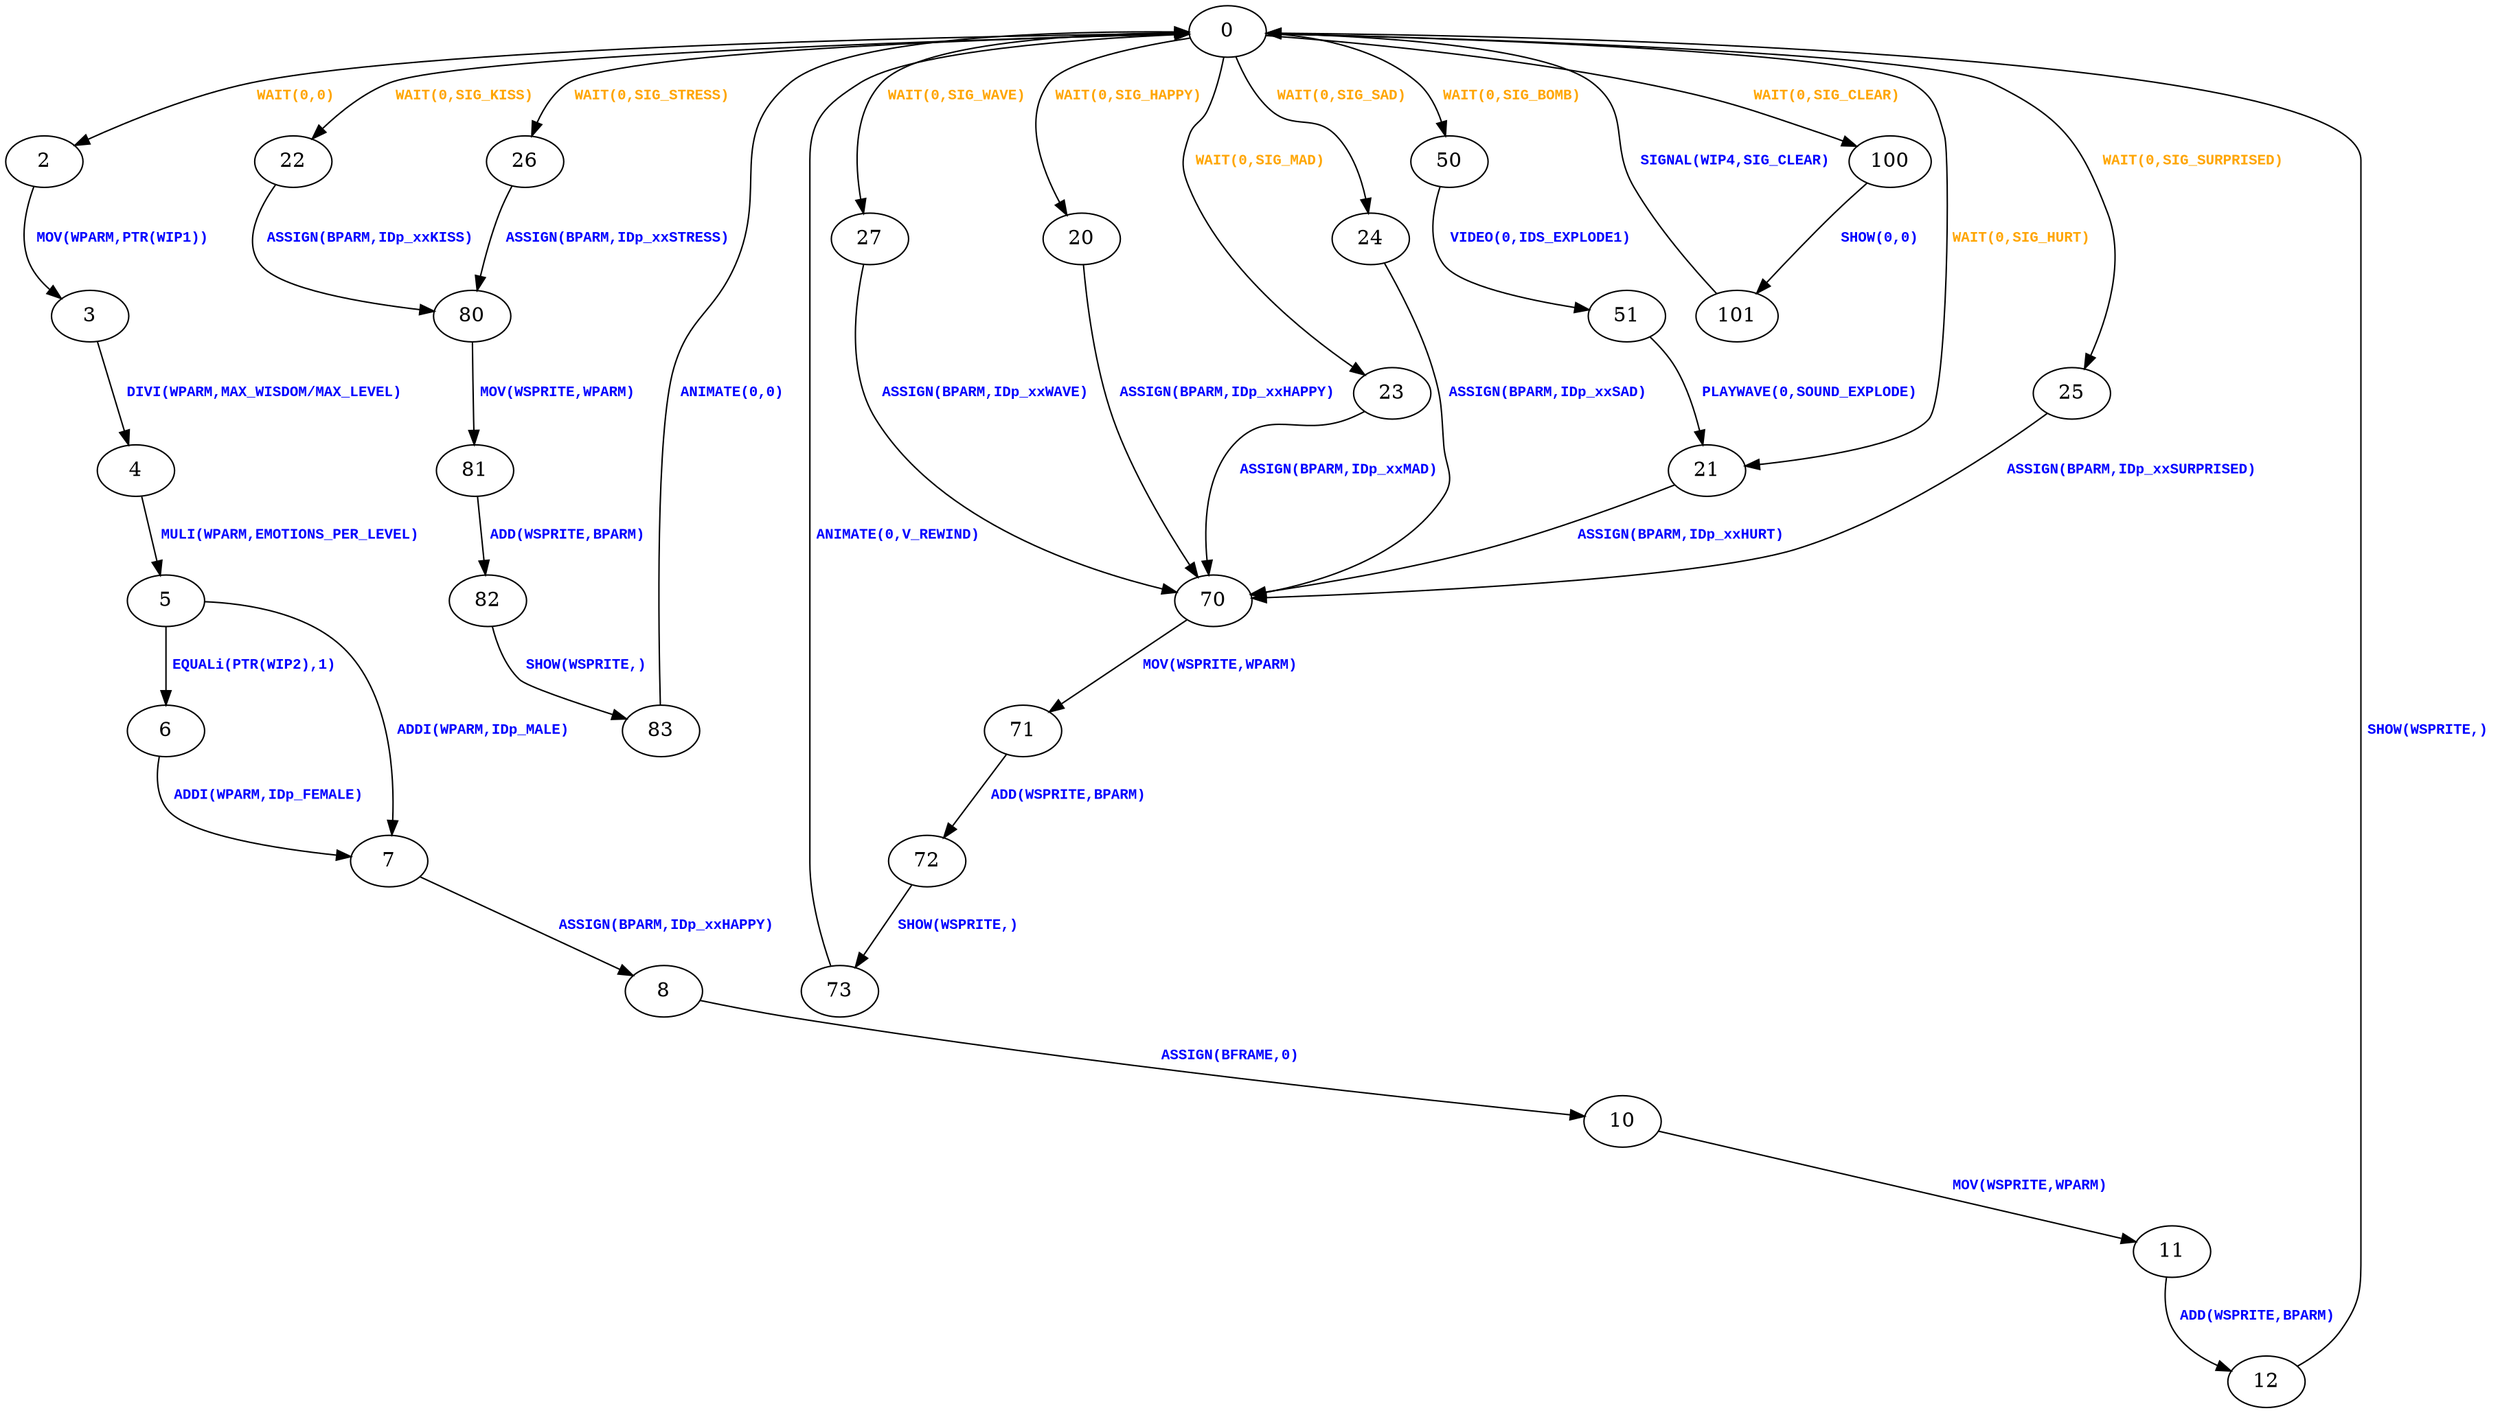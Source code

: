 digraph {
 node [shape=oval];
"0" -> "20"[fontcolor=orange, label=< <table border="0"><tr><td><font face="Courier New" point-size="10"><b>WAIT(0,SIG_HAPPY)<br align="left"/></b></font></td></tr>
</table>>];
"0" -> "21"[fontcolor=orange, label=< <table border="0"><tr><td><font face="Courier New" point-size="10"><b>WAIT(0,SIG_HURT)<br align="left"/></b></font></td></tr>
</table>>];
"0" -> "22"[fontcolor=orange, label=< <table border="0"><tr><td><font face="Courier New" point-size="10"><b>WAIT(0,SIG_KISS)<br align="left"/></b></font></td></tr>
</table>>];
"0" -> "23"[fontcolor=orange, label=< <table border="0"><tr><td><font face="Courier New" point-size="10"><b>WAIT(0,SIG_MAD)<br align="left"/></b></font></td></tr>
</table>>];
"0" -> "24"[fontcolor=orange, label=< <table border="0"><tr><td><font face="Courier New" point-size="10"><b>WAIT(0,SIG_SAD)<br align="left"/></b></font></td></tr>
</table>>];
"0" -> "25"[fontcolor=orange, label=< <table border="0"><tr><td><font face="Courier New" point-size="10"><b>WAIT(0,SIG_SURPRISED)<br align="left"/></b></font></td></tr>
</table>>];
"0" -> "26"[fontcolor=orange, label=< <table border="0"><tr><td><font face="Courier New" point-size="10"><b>WAIT(0,SIG_STRESS)<br align="left"/></b></font></td></tr>
</table>>];
"0" -> "27"[fontcolor=orange, label=< <table border="0"><tr><td><font face="Courier New" point-size="10"><b>WAIT(0,SIG_WAVE)<br align="left"/></b></font></td></tr>
</table>>];
"0" -> "50"[fontcolor=orange, label=< <table border="0"><tr><td><font face="Courier New" point-size="10"><b>WAIT(0,SIG_BOMB)<br align="left"/></b></font></td></tr>
</table>>];
"0" -> "100"[fontcolor=orange, label=< <table border="0"><tr><td><font face="Courier New" point-size="10"><b>WAIT(0,SIG_CLEAR)<br align="left"/></b></font></td></tr>
</table>>];
"0" -> "2"[fontcolor=orange, label=< <table border="0"><tr><td><font face="Courier New" point-size="10"><b>WAIT(0,0)<br align="left"/></b></font></td></tr>
</table>>];
"10" -> "11"[fontcolor=blue, label=< <table border="0"><tr><td><font face="Courier New" point-size="10"><b>MOV(WSPRITE,WPARM)<br align="left"/></b></font></td></tr>
</table>>];
"100" -> "101"[fontcolor=blue, label=< <table border="0"><tr><td><font face="Courier New" point-size="10"><b>SHOW(0,0)<br align="left"/></b></font></td></tr>
</table>>];
"101" -> "0"[fontcolor=blue, label=< <table border="0"><tr><td><font face="Courier New" point-size="10"><b>SIGNAL(WIP4,SIG_CLEAR)<br align="left"/></b></font></td></tr>
</table>>];
"11" -> "12"[fontcolor=blue, label=< <table border="0"><tr><td><font face="Courier New" point-size="10"><b>ADD(WSPRITE,BPARM)<br align="left"/></b></font></td></tr>
</table>>];
"12" -> "0"[fontcolor=blue, label=< <table border="0"><tr><td><font face="Courier New" point-size="10"><b>SHOW(WSPRITE,)<br align="left"/></b></font></td></tr>
</table>>];
"2" -> "3"[fontcolor=blue, label=< <table border="0"><tr><td><font face="Courier New" point-size="10"><b>MOV(WPARM,PTR(WIP1))<br align="left"/></b></font></td></tr>
</table>>];
"20" -> "70"[fontcolor=blue, label=< <table border="0"><tr><td><font face="Courier New" point-size="10"><b>ASSIGN(BPARM,IDp_xxHAPPY)<br align="left"/></b></font></td></tr>
</table>>];
"21" -> "70"[fontcolor=blue, label=< <table border="0"><tr><td><font face="Courier New" point-size="10"><b>ASSIGN(BPARM,IDp_xxHURT)<br align="left"/></b></font></td></tr>
</table>>];
"22" -> "80"[fontcolor=blue, label=< <table border="0"><tr><td><font face="Courier New" point-size="10"><b>ASSIGN(BPARM,IDp_xxKISS)<br align="left"/></b></font></td></tr>
</table>>];
"23" -> "70"[fontcolor=blue, label=< <table border="0"><tr><td><font face="Courier New" point-size="10"><b>ASSIGN(BPARM,IDp_xxMAD)<br align="left"/></b></font></td></tr>
</table>>];
"24" -> "70"[fontcolor=blue, label=< <table border="0"><tr><td><font face="Courier New" point-size="10"><b>ASSIGN(BPARM,IDp_xxSAD)<br align="left"/></b></font></td></tr>
</table>>];
"25" -> "70"[fontcolor=blue, label=< <table border="0"><tr><td><font face="Courier New" point-size="10"><b>ASSIGN(BPARM,IDp_xxSURPRISED)<br align="left"/></b></font></td></tr>
</table>>];
"26" -> "80"[fontcolor=blue, label=< <table border="0"><tr><td><font face="Courier New" point-size="10"><b>ASSIGN(BPARM,IDp_xxSTRESS)<br align="left"/></b></font></td></tr>
</table>>];
"27" -> "70"[fontcolor=blue, label=< <table border="0"><tr><td><font face="Courier New" point-size="10"><b>ASSIGN(BPARM,IDp_xxWAVE)<br align="left"/></b></font></td></tr>
</table>>];
"3" -> "4"[fontcolor=blue, label=< <table border="0"><tr><td><font face="Courier New" point-size="10"><b>DIVI(WPARM,MAX_WISDOM/MAX_LEVEL)<br align="left"/></b></font></td></tr>
</table>>];
"4" -> "5"[fontcolor=blue, label=< <table border="0"><tr><td><font face="Courier New" point-size="10"><b>MULI(WPARM,EMOTIONS_PER_LEVEL)<br align="left"/></b></font></td></tr>
</table>>];
"5" -> "7"[fontcolor=blue, label=< <table border="0"><tr><td><font face="Courier New" point-size="10"><b>ADDI(WPARM,IDp_MALE)<br align="left"/></b></font></td></tr>
</table>>];
"5" -> "6"[fontcolor=blue, label=< <table border="0"><tr><td><font face="Courier New" point-size="10"><b>EQUALi(PTR(WIP2),1)<br align="left"/></b></font></td></tr>
</table>>];
"50" -> "51"[fontcolor=blue, label=< <table border="0"><tr><td><font face="Courier New" point-size="10"><b>VIDEO(0,IDS_EXPLODE1)<br align="left"/></b></font></td></tr>
</table>>];
"51" -> "21"[fontcolor=blue, label=< <table border="0"><tr><td><font face="Courier New" point-size="10"><b>PLAYWAVE(0,SOUND_EXPLODE)<br align="left"/></b></font></td></tr>
</table>>];
"6" -> "7"[fontcolor=blue, label=< <table border="0"><tr><td><font face="Courier New" point-size="10"><b>ADDI(WPARM,IDp_FEMALE)<br align="left"/></b></font></td></tr>
</table>>];
"7" -> "8"[fontcolor=blue, label=< <table border="0"><tr><td><font face="Courier New" point-size="10"><b>ASSIGN(BPARM,IDp_xxHAPPY)<br align="left"/></b></font></td></tr>
</table>>];
"70" -> "71"[fontcolor=blue, label=< <table border="0"><tr><td><font face="Courier New" point-size="10"><b>MOV(WSPRITE,WPARM)<br align="left"/></b></font></td></tr>
</table>>];
"71" -> "72"[fontcolor=blue, label=< <table border="0"><tr><td><font face="Courier New" point-size="10"><b>ADD(WSPRITE,BPARM)<br align="left"/></b></font></td></tr>
</table>>];
"72" -> "73"[fontcolor=blue, label=< <table border="0"><tr><td><font face="Courier New" point-size="10"><b>SHOW(WSPRITE,)<br align="left"/></b></font></td></tr>
</table>>];
"73" -> "0"[fontcolor=blue, label=< <table border="0"><tr><td><font face="Courier New" point-size="10"><b>ANIMATE(0,V_REWIND)<br align="left"/></b></font></td></tr>
</table>>];
"8" -> "10"[fontcolor=blue, label=< <table border="0"><tr><td><font face="Courier New" point-size="10"><b>ASSIGN(BFRAME,0)<br align="left"/></b></font></td></tr>
</table>>];
"80" -> "81"[fontcolor=blue, label=< <table border="0"><tr><td><font face="Courier New" point-size="10"><b>MOV(WSPRITE,WPARM)<br align="left"/></b></font></td></tr>
</table>>];
"81" -> "82"[fontcolor=blue, label=< <table border="0"><tr><td><font face="Courier New" point-size="10"><b>ADD(WSPRITE,BPARM)<br align="left"/></b></font></td></tr>
</table>>];
"82" -> "83"[fontcolor=blue, label=< <table border="0"><tr><td><font face="Courier New" point-size="10"><b>SHOW(WSPRITE,)<br align="left"/></b></font></td></tr>
</table>>];
"83" -> "0"[fontcolor=blue, label=< <table border="0"><tr><td><font face="Courier New" point-size="10"><b>ANIMATE(0,0)<br align="left"/></b></font></td></tr>
</table>>];
}

